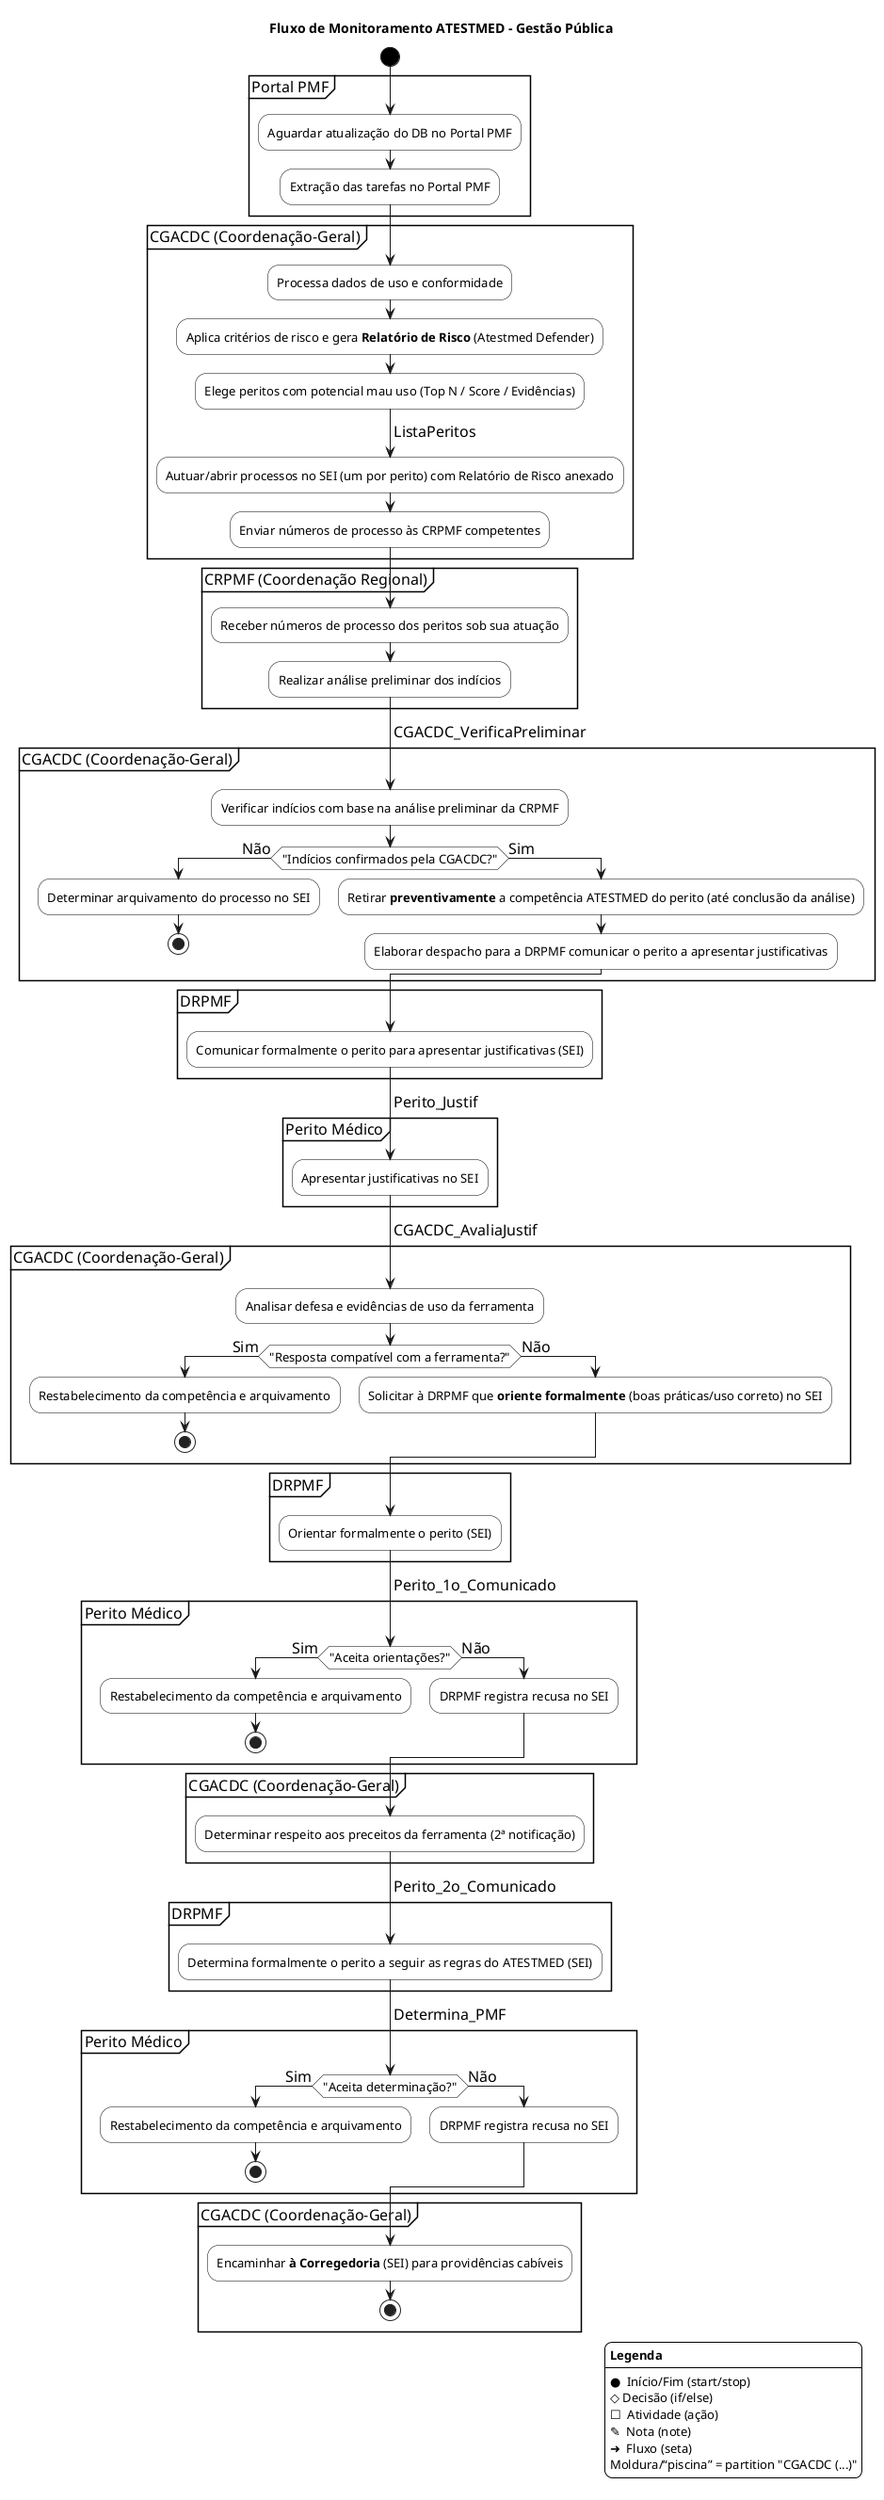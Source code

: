 #+attr_org: :width 1200
#+name: fluxo_svg
#+begin_src plantuml :file ./fluxo.svg :results silent :exports none
@startuml
skinparam defaultFontName Arial
skinparam defaultFontSize 16
skinparam monochrome true
skinparam activity {
  BorderColor Black
  FontSize 13
  BackgroundColor White
  StartColor Black
  EndColor Black
  DiamondBackgroundColor White
  DiamondBorderColor Black
  RoundCorner 10
}
skinparam ArrowThickness 1
title Fluxo de Monitoramento ATESTMED – Gestão Pública

start

partition "Portal PMF" {
  :Aguardar atualização do DB no Portal PMF;
  :Extração das tarefas no Portal PMF;
}

partition "CGACDC (Coordenação-Geral)" {
  :Processa dados de uso e conformidade;
  :Aplica critérios de risco e gera **Relatório de Risco** (Atestmed Defender);
  :Elege peritos com potencial mau uso (Top N / Score / Evidências);
  -> ListaPeritos;
  :Autuar/abrir processos no SEI (um por perito) com Relatório de Risco anexado;
  :Enviar números de processo às CRPMF competentes;
}

partition "CRPMF (Coordenação Regional)" {
  :Receber números de processo dos peritos sob sua atuação;
  :Realizar análise preliminar dos indícios;
  -> CGACDC_VerificaPreliminar;
}

partition "CGACDC (Coordenação-Geral)" {
  label CGACDC_VerificaPreliminar
  :Verificar indícios com base na análise preliminar da CRPMF;
  if ("Indícios confirmados pela CGACDC?") then (Não)
    :Determinar arquivamento do processo no SEI;
    stop
  else (Sim)
    :Retirar **preventivamente** a competência ATESTMED do perito (até conclusão da análise);
    :Elaborar despacho para a DRPMF comunicar o perito a apresentar justificativas;
    -> DRPMF_Justif;
  endif
}

partition "DRPMF" {
  label DRPMF_Justif
  :Comunicar formalmente o perito para apresentar justificativas (SEI);
  -> Perito_Justif;
}

partition "Perito Médico" {
  label Perito_Justif
  :Apresentar justificativas no SEI;
  -> CGACDC_AvaliaJustif;
}

partition "CGACDC (Coordenação-Geral)" {
  label CGACDC_AvaliaJustif
  :Analisar defesa e evidências de uso da ferramenta;
  if ("Resposta compatível com a ferramenta?") then (Sim)
    :Restabelecimento da competência e arquivamento;
    stop
  else (Não)
    :Solicitar à DRPMF que **oriente formalmente** (boas práticas/uso correto) no SEI;
    -> Perito_Orientacao;
  endif	
}

partition "DRPMF" {
  label Perito_Orientacao
  :Orientar formalmente o perito (SEI);
  -> Perito_1o_Comunicado;
}

partition "Perito Médico" {
  label Perito_1o_Comunicado
  if ("Aceita orientações?") then (Sim)
    :Restabelecimento da competência e arquivamento;
    stop
  else (Não)
    :DRPMF registra recusa no SEI;
    -> CGACDC_SegundaNotificacao;
  endif
}

partition "CGACDC (Coordenação-Geral)" {
  label CGACDC_SegundaNotificacao
  :Determinar respeito aos preceitos da ferramenta (2ª notificação);
  -> Perito_2o_Comunicado;
}

partition "DRPMF" {
  label Perito_2o_Comunicado
  :Determina formalmente o perito a seguir as regras do ATESTMED (SEI);
  -> Determina_PMF;
}

partition "Perito Médico" {
  label Determina_PMF
  if ("Aceita determinação?") then (Sim)
    :Restabelecimento da competência e arquivamento;
    stop
  else (Não)
    :DRPMF registra recusa no SEI;
    -> CGACDC_Corregedoria;
  endif
}

partition "CGACDC (Coordenação-Geral)" {
  label CGACDC_Corregedoria
  :Encaminhar **à Corregedoria** (SEI) para providências cabíveis;
  stop
}

' (opcional) estilo da legenda
skinparam LegendBackgroundColor White
skinparam LegendBorderColor Black
skinparam LegendFontSize 13

legend right
<b>Legenda</b>
----
●  Início/Fim (start/stop)
◇ Decisão (if/else)
☐  Atividade (ação)
✎  Nota (note)
➜  Fluxo (seta)
Moldura/“piscina” = partition "CGACDC (...)"
endlegend

@enduml
#+end_src
